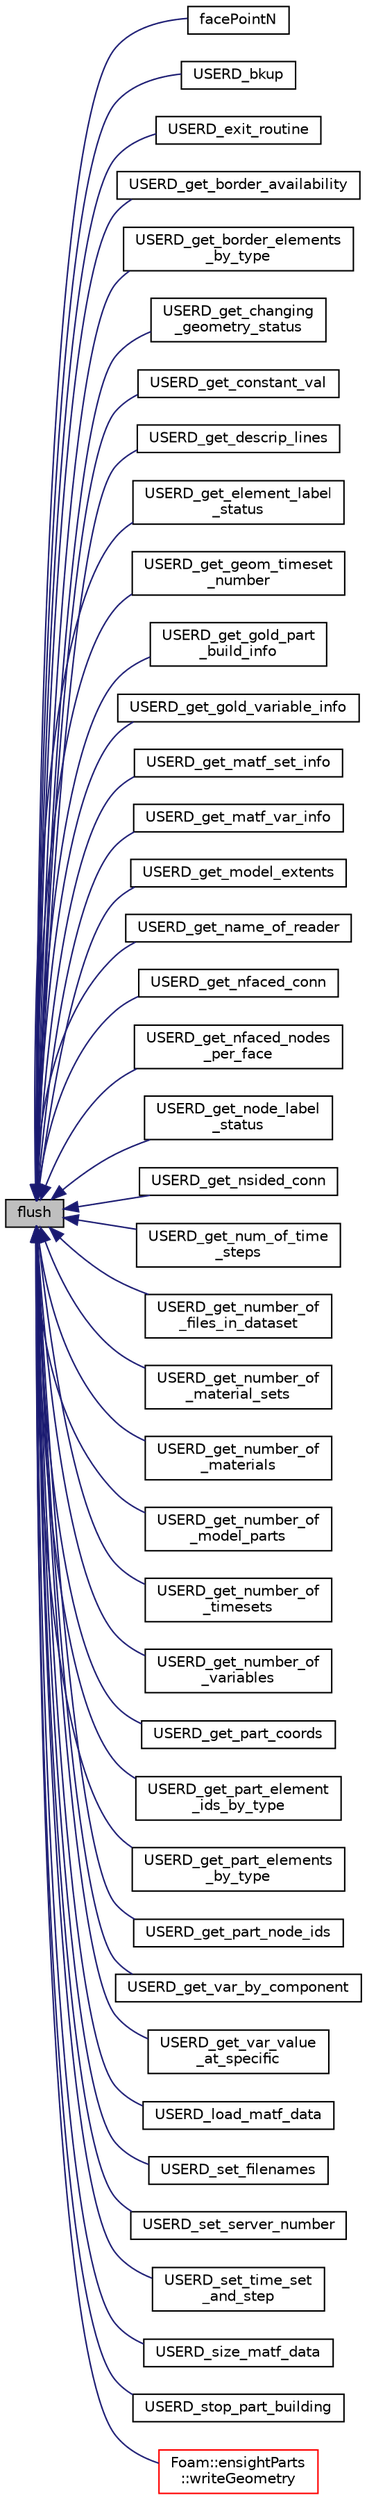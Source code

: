 digraph "flush"
{
  bgcolor="transparent";
  edge [fontname="Helvetica",fontsize="10",labelfontname="Helvetica",labelfontsize="10"];
  node [fontname="Helvetica",fontsize="10",shape=record];
  rankdir="LR";
  Node1 [label="flush",height=0.2,width=0.4,color="black", fillcolor="grey75", style="filled", fontcolor="black"];
  Node1 -> Node2 [dir="back",color="midnightblue",fontsize="10",style="solid",fontname="Helvetica"];
  Node2 [label="facePointN",height=0.2,width=0.4,color="black",URL="$a10974.html#a90528f2796b25fc82f0542052e2ffec0"];
  Node1 -> Node3 [dir="back",color="midnightblue",fontsize="10",style="solid",fontname="Helvetica"];
  Node3 [label="USERD_bkup",height=0.2,width=0.4,color="black",URL="$a04427.html#ac4b43d575859e31f4e5b084202b0219e"];
  Node1 -> Node4 [dir="back",color="midnightblue",fontsize="10",style="solid",fontname="Helvetica"];
  Node4 [label="USERD_exit_routine",height=0.2,width=0.4,color="black",URL="$a04428.html#a94810c3ce36acf609b4a9db1a23fd62b"];
  Node1 -> Node5 [dir="back",color="midnightblue",fontsize="10",style="solid",fontname="Helvetica"];
  Node5 [label="USERD_get_border_availability",height=0.2,width=0.4,color="black",URL="$a04429.html#a65e3e16d25066320e78397b6be3ff024"];
  Node1 -> Node6 [dir="back",color="midnightblue",fontsize="10",style="solid",fontname="Helvetica"];
  Node6 [label="USERD_get_border_elements\l_by_type",height=0.2,width=0.4,color="black",URL="$a04430.html#aaf19bfcbbe0586e164e3b65d1f6de370"];
  Node1 -> Node7 [dir="back",color="midnightblue",fontsize="10",style="solid",fontname="Helvetica"];
  Node7 [label="USERD_get_changing\l_geometry_status",height=0.2,width=0.4,color="black",URL="$a04431.html#a4a5c58a6083ac279d3366b5f103333d7"];
  Node1 -> Node8 [dir="back",color="midnightblue",fontsize="10",style="solid",fontname="Helvetica"];
  Node8 [label="USERD_get_constant_val",height=0.2,width=0.4,color="black",URL="$a04432.html#a94948ee078f67879d3f3c934b541c267"];
  Node1 -> Node9 [dir="back",color="midnightblue",fontsize="10",style="solid",fontname="Helvetica"];
  Node9 [label="USERD_get_descrip_lines",height=0.2,width=0.4,color="black",URL="$a04434.html#a9c0289c927d995b891beda31cdef600d"];
  Node1 -> Node10 [dir="back",color="midnightblue",fontsize="10",style="solid",fontname="Helvetica"];
  Node10 [label="USERD_get_element_label\l_status",height=0.2,width=0.4,color="black",URL="$a04435.html#a0189beb391af1242e02d64064cd1a607"];
  Node1 -> Node11 [dir="back",color="midnightblue",fontsize="10",style="solid",fontname="Helvetica"];
  Node11 [label="USERD_get_geom_timeset\l_number",height=0.2,width=0.4,color="black",URL="$a04436.html#a7d39f6b5f3737ce5c47d72d82b3ab202"];
  Node1 -> Node12 [dir="back",color="midnightblue",fontsize="10",style="solid",fontname="Helvetica"];
  Node12 [label="USERD_get_gold_part\l_build_info",height=0.2,width=0.4,color="black",URL="$a04437.html#a512588b506ad4b9e377d387553a7a377"];
  Node1 -> Node13 [dir="back",color="midnightblue",fontsize="10",style="solid",fontname="Helvetica"];
  Node13 [label="USERD_get_gold_variable_info",height=0.2,width=0.4,color="black",URL="$a04438.html#afabd108bc2b1999b1d1209b5ae0fe677"];
  Node1 -> Node14 [dir="back",color="midnightblue",fontsize="10",style="solid",fontname="Helvetica"];
  Node14 [label="USERD_get_matf_set_info",height=0.2,width=0.4,color="black",URL="$a04439.html#aa73086b4c4cbc03092b0d08bd9d39300"];
  Node1 -> Node15 [dir="back",color="midnightblue",fontsize="10",style="solid",fontname="Helvetica"];
  Node15 [label="USERD_get_matf_var_info",height=0.2,width=0.4,color="black",URL="$a04440.html#aa576329958db70653ecb1e749c55c97d"];
  Node1 -> Node16 [dir="back",color="midnightblue",fontsize="10",style="solid",fontname="Helvetica"];
  Node16 [label="USERD_get_model_extents",height=0.2,width=0.4,color="black",URL="$a04442.html#abcf156fe103fa7eb558317f46149dee2"];
  Node1 -> Node17 [dir="back",color="midnightblue",fontsize="10",style="solid",fontname="Helvetica"];
  Node17 [label="USERD_get_name_of_reader",height=0.2,width=0.4,color="black",URL="$a04443.html#aef8a1f3cf7555364a3a1c01b02f9a5a8"];
  Node1 -> Node18 [dir="back",color="midnightblue",fontsize="10",style="solid",fontname="Helvetica"];
  Node18 [label="USERD_get_nfaced_conn",height=0.2,width=0.4,color="black",URL="$a04444.html#a1b4f63effe4e52e37f449c868bd98023"];
  Node1 -> Node19 [dir="back",color="midnightblue",fontsize="10",style="solid",fontname="Helvetica"];
  Node19 [label="USERD_get_nfaced_nodes\l_per_face",height=0.2,width=0.4,color="black",URL="$a04445.html#a8a930a46d2ab9d4e98d44e9009b0d95e"];
  Node1 -> Node20 [dir="back",color="midnightblue",fontsize="10",style="solid",fontname="Helvetica"];
  Node20 [label="USERD_get_node_label\l_status",height=0.2,width=0.4,color="black",URL="$a04446.html#a966616944b32be55787ec0d4696cc2b9"];
  Node1 -> Node21 [dir="back",color="midnightblue",fontsize="10",style="solid",fontname="Helvetica"];
  Node21 [label="USERD_get_nsided_conn",height=0.2,width=0.4,color="black",URL="$a04447.html#a6a7686c6a132d30263b34a33cb07287b"];
  Node1 -> Node22 [dir="back",color="midnightblue",fontsize="10",style="solid",fontname="Helvetica"];
  Node22 [label="USERD_get_num_of_time\l_steps",height=0.2,width=0.4,color="black",URL="$a04448.html#ac2dd210881eeec5d5c9cb77b5f271117"];
  Node1 -> Node23 [dir="back",color="midnightblue",fontsize="10",style="solid",fontname="Helvetica"];
  Node23 [label="USERD_get_number_of\l_files_in_dataset",height=0.2,width=0.4,color="black",URL="$a04449.html#acdbe6d079d6fc259944a4e321755bfe5"];
  Node1 -> Node24 [dir="back",color="midnightblue",fontsize="10",style="solid",fontname="Helvetica"];
  Node24 [label="USERD_get_number_of\l_material_sets",height=0.2,width=0.4,color="black",URL="$a04450.html#a5ad2122c45081dd97a18ef76b0347a6b"];
  Node1 -> Node25 [dir="back",color="midnightblue",fontsize="10",style="solid",fontname="Helvetica"];
  Node25 [label="USERD_get_number_of\l_materials",height=0.2,width=0.4,color="black",URL="$a04451.html#a795957ebb8efe118ca2037de30512061"];
  Node1 -> Node26 [dir="back",color="midnightblue",fontsize="10",style="solid",fontname="Helvetica"];
  Node26 [label="USERD_get_number_of\l_model_parts",height=0.2,width=0.4,color="black",URL="$a04452.html#ad8a970d72e1fe38c0bcbe6febcca1d82"];
  Node1 -> Node27 [dir="back",color="midnightblue",fontsize="10",style="solid",fontname="Helvetica"];
  Node27 [label="USERD_get_number_of\l_timesets",height=0.2,width=0.4,color="black",URL="$a04454.html#ad20513fe515fbfd79fc0193a44dd66da"];
  Node1 -> Node28 [dir="back",color="midnightblue",fontsize="10",style="solid",fontname="Helvetica"];
  Node28 [label="USERD_get_number_of\l_variables",height=0.2,width=0.4,color="black",URL="$a04453.html#a5f28d0b3b9000e2e126ee25ed9191a8b"];
  Node1 -> Node29 [dir="back",color="midnightblue",fontsize="10",style="solid",fontname="Helvetica"];
  Node29 [label="USERD_get_part_coords",height=0.2,width=0.4,color="black",URL="$a04455.html#a1b16b606af4a5b21f22291f37ded082c"];
  Node1 -> Node30 [dir="back",color="midnightblue",fontsize="10",style="solid",fontname="Helvetica"];
  Node30 [label="USERD_get_part_element\l_ids_by_type",height=0.2,width=0.4,color="black",URL="$a04456.html#aa93299ff62132741723536566d4113d7"];
  Node1 -> Node31 [dir="back",color="midnightblue",fontsize="10",style="solid",fontname="Helvetica"];
  Node31 [label="USERD_get_part_elements\l_by_type",height=0.2,width=0.4,color="black",URL="$a04457.html#a2d0b5709972302677b9bced3447ccee4"];
  Node1 -> Node32 [dir="back",color="midnightblue",fontsize="10",style="solid",fontname="Helvetica"];
  Node32 [label="USERD_get_part_node_ids",height=0.2,width=0.4,color="black",URL="$a04458.html#a25a505e7c756d04e81800f24661b8dbe"];
  Node1 -> Node33 [dir="back",color="midnightblue",fontsize="10",style="solid",fontname="Helvetica"];
  Node33 [label="USERD_get_var_by_component",height=0.2,width=0.4,color="black",URL="$a04463.html#a044893c296048b972d2abd38de1aeb3f"];
  Node1 -> Node34 [dir="back",color="midnightblue",fontsize="10",style="solid",fontname="Helvetica"];
  Node34 [label="USERD_get_var_value\l_at_specific",height=0.2,width=0.4,color="black",URL="$a04464.html#a0576a534bca0ec95b0d7bf19d79bfb91"];
  Node1 -> Node35 [dir="back",color="midnightblue",fontsize="10",style="solid",fontname="Helvetica"];
  Node35 [label="USERD_load_matf_data",height=0.2,width=0.4,color="black",URL="$a04465.html#ad0d3ceed9b4045108f5416a4057f23f6"];
  Node1 -> Node36 [dir="back",color="midnightblue",fontsize="10",style="solid",fontname="Helvetica"];
  Node36 [label="USERD_set_filenames",height=0.2,width=0.4,color="black",URL="$a04466.html#a73e62bcf05487bf34312374703ecfed5"];
  Node1 -> Node37 [dir="back",color="midnightblue",fontsize="10",style="solid",fontname="Helvetica"];
  Node37 [label="USERD_set_server_number",height=0.2,width=0.4,color="black",URL="$a04467.html#a0b73ec46bf012876a8a2073311592cd2"];
  Node1 -> Node38 [dir="back",color="midnightblue",fontsize="10",style="solid",fontname="Helvetica"];
  Node38 [label="USERD_set_time_set\l_and_step",height=0.2,width=0.4,color="black",URL="$a04468.html#ae49f50e250aeb725d98b3df431b0f47b"];
  Node1 -> Node39 [dir="back",color="midnightblue",fontsize="10",style="solid",fontname="Helvetica"];
  Node39 [label="USERD_size_matf_data",height=0.2,width=0.4,color="black",URL="$a04469.html#a8af9f69edb3591c358d6103789c3c3f0"];
  Node1 -> Node40 [dir="back",color="midnightblue",fontsize="10",style="solid",fontname="Helvetica"];
  Node40 [label="USERD_stop_part_building",height=0.2,width=0.4,color="black",URL="$a04470.html#a5626eff2e56e80329bdb6b72d6bde38c"];
  Node1 -> Node41 [dir="back",color="midnightblue",fontsize="10",style="solid",fontname="Helvetica"];
  Node41 [label="Foam::ensightParts\l::writeGeometry",height=0.2,width=0.4,color="red",URL="$a00659.html#a718c90405e8b6ab1553bd5893333798f",tooltip="Write the geometry. "];
}
